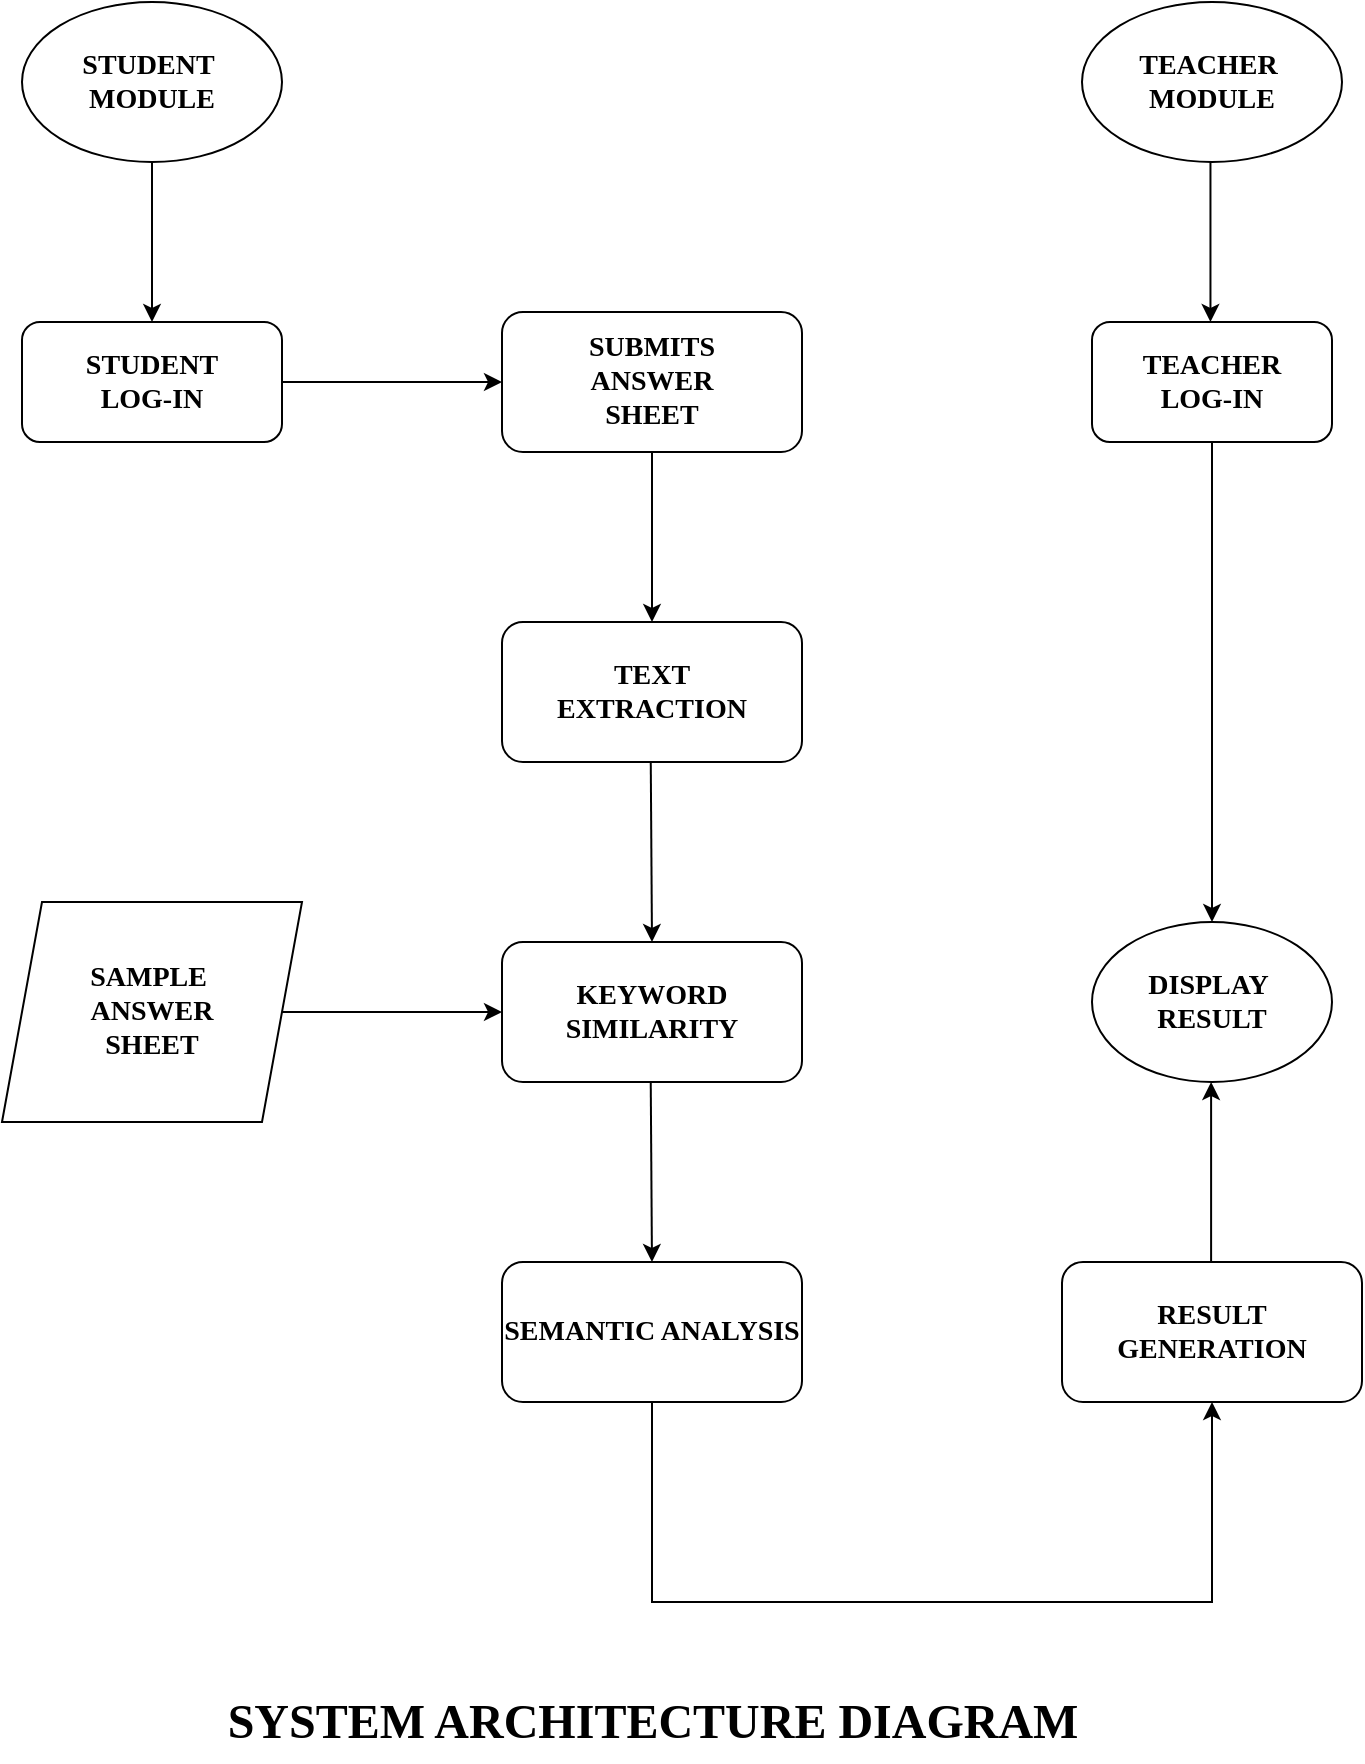 <mxfile version="21.7.1" type="device">
  <diagram name="Page-1" id="FqL1D6eqQ3Jrx4kZphLh">
    <mxGraphModel dx="2585" dy="975" grid="1" gridSize="10" guides="1" tooltips="1" connect="1" arrows="1" fold="1" page="1" pageScale="1" pageWidth="850" pageHeight="1100" math="0" shadow="0">
      <root>
        <mxCell id="0" />
        <mxCell id="1" parent="0" />
        <mxCell id="P4LJiY_exPxhlkd3zQ3B-1" value="&lt;font style=&quot;font-size: 14px;&quot; face=&quot;Verdana&quot;&gt;&lt;b&gt;STUDENT&amp;nbsp;&lt;br&gt;MODULE&lt;/b&gt;&lt;/font&gt;" style="ellipse;whiteSpace=wrap;html=1;" parent="1" vertex="1">
          <mxGeometry x="80" y="40" width="130" height="80" as="geometry" />
        </mxCell>
        <mxCell id="P4LJiY_exPxhlkd3zQ3B-2" value="" style="endArrow=classic;html=1;rounded=0;exitX=0.5;exitY=1;exitDx=0;exitDy=0;" parent="1" source="P4LJiY_exPxhlkd3zQ3B-1" edge="1">
          <mxGeometry width="50" height="50" relative="1" as="geometry">
            <mxPoint x="350" y="290" as="sourcePoint" />
            <mxPoint x="145" y="200" as="targetPoint" />
          </mxGeometry>
        </mxCell>
        <mxCell id="P4LJiY_exPxhlkd3zQ3B-4" value="&lt;font style=&quot;font-size: 14px;&quot; face=&quot;Verdana&quot;&gt;&lt;b&gt;STUDENT&lt;br&gt;LOG-IN&lt;/b&gt;&lt;/font&gt;" style="rounded=1;whiteSpace=wrap;html=1;" parent="1" vertex="1">
          <mxGeometry x="80" y="200" width="130" height="60" as="geometry" />
        </mxCell>
        <mxCell id="P4LJiY_exPxhlkd3zQ3B-5" value="&lt;font style=&quot;font-size: 14px;&quot; face=&quot;Verdana&quot;&gt;&lt;b&gt;TEACHER&amp;nbsp;&lt;br&gt;MODULE&lt;/b&gt;&lt;/font&gt;" style="ellipse;whiteSpace=wrap;html=1;" parent="1" vertex="1">
          <mxGeometry x="610" y="40" width="130" height="80" as="geometry" />
        </mxCell>
        <mxCell id="P4LJiY_exPxhlkd3zQ3B-6" value="" style="endArrow=classic;html=1;rounded=0;exitX=0.5;exitY=1;exitDx=0;exitDy=0;" parent="1" edge="1">
          <mxGeometry width="50" height="50" relative="1" as="geometry">
            <mxPoint x="674.23" y="120" as="sourcePoint" />
            <mxPoint x="674.23" y="200" as="targetPoint" />
          </mxGeometry>
        </mxCell>
        <mxCell id="P4LJiY_exPxhlkd3zQ3B-7" value="&lt;font style=&quot;font-size: 14px;&quot; face=&quot;Verdana&quot;&gt;&lt;b&gt;TEACHER&lt;br&gt;LOG-IN&lt;/b&gt;&lt;/font&gt;" style="rounded=1;whiteSpace=wrap;html=1;" parent="1" vertex="1">
          <mxGeometry x="615" y="200" width="120" height="60" as="geometry" />
        </mxCell>
        <mxCell id="P4LJiY_exPxhlkd3zQ3B-9" value="" style="endArrow=classic;html=1;rounded=0;exitX=1;exitY=0.5;exitDx=0;exitDy=0;" parent="1" source="P4LJiY_exPxhlkd3zQ3B-4" edge="1">
          <mxGeometry width="50" height="50" relative="1" as="geometry">
            <mxPoint x="420" y="440" as="sourcePoint" />
            <mxPoint x="320" y="230" as="targetPoint" />
          </mxGeometry>
        </mxCell>
        <mxCell id="P4LJiY_exPxhlkd3zQ3B-10" value="&lt;font style=&quot;font-size: 14px;&quot; face=&quot;Verdana&quot;&gt;&lt;b&gt;SUBMITS&lt;br&gt;ANSWER&lt;br&gt;SHEET&lt;/b&gt;&lt;/font&gt;" style="rounded=1;whiteSpace=wrap;html=1;" parent="1" vertex="1">
          <mxGeometry x="320" y="195" width="150" height="70" as="geometry" />
        </mxCell>
        <mxCell id="P4LJiY_exPxhlkd3zQ3B-11" value="" style="endArrow=classic;html=1;rounded=0;exitX=0.5;exitY=1;exitDx=0;exitDy=0;" parent="1" source="P4LJiY_exPxhlkd3zQ3B-10" edge="1">
          <mxGeometry width="50" height="50" relative="1" as="geometry">
            <mxPoint x="420" y="440" as="sourcePoint" />
            <mxPoint x="395" y="350" as="targetPoint" />
          </mxGeometry>
        </mxCell>
        <mxCell id="P4LJiY_exPxhlkd3zQ3B-12" value="&lt;font face=&quot;Verdana&quot;&gt;&lt;span style=&quot;font-size: 14px;&quot;&gt;&lt;b&gt;TEXT&lt;br&gt;EXTRACTION&lt;br&gt;&lt;/b&gt;&lt;/span&gt;&lt;/font&gt;" style="rounded=1;whiteSpace=wrap;html=1;" parent="1" vertex="1">
          <mxGeometry x="320" y="350" width="150" height="70" as="geometry" />
        </mxCell>
        <mxCell id="P4LJiY_exPxhlkd3zQ3B-14" value="" style="endArrow=classic;html=1;rounded=0;exitX=0.5;exitY=1;exitDx=0;exitDy=0;entryX=0.5;entryY=0;entryDx=0;entryDy=0;" parent="1" target="P4LJiY_exPxhlkd3zQ3B-15" edge="1">
          <mxGeometry width="50" height="50" relative="1" as="geometry">
            <mxPoint x="394.38" y="420" as="sourcePoint" />
            <mxPoint x="394.38" y="505" as="targetPoint" />
          </mxGeometry>
        </mxCell>
        <mxCell id="P4LJiY_exPxhlkd3zQ3B-15" value="&lt;font face=&quot;Verdana&quot;&gt;&lt;span style=&quot;font-size: 14px;&quot;&gt;&lt;b&gt;KEYWORD&lt;br&gt;SIMILARITY&lt;br&gt;&lt;/b&gt;&lt;/span&gt;&lt;/font&gt;" style="rounded=1;whiteSpace=wrap;html=1;" parent="1" vertex="1">
          <mxGeometry x="320" y="510" width="150" height="70" as="geometry" />
        </mxCell>
        <mxCell id="P4LJiY_exPxhlkd3zQ3B-16" value="&lt;font style=&quot;font-size: 14px;&quot; face=&quot;Verdana&quot;&gt;&lt;b&gt;SAMPLE&amp;nbsp;&lt;br&gt;ANSWER&lt;br&gt;SHEET&lt;/b&gt;&lt;/font&gt;" style="shape=parallelogram;perimeter=parallelogramPerimeter;whiteSpace=wrap;html=1;fixedSize=1;" parent="1" vertex="1">
          <mxGeometry x="70" y="490" width="150" height="110" as="geometry" />
        </mxCell>
        <mxCell id="P4LJiY_exPxhlkd3zQ3B-17" value="" style="endArrow=classic;html=1;rounded=0;exitX=1;exitY=0.5;exitDx=0;exitDy=0;entryX=0;entryY=0.5;entryDx=0;entryDy=0;" parent="1" source="P4LJiY_exPxhlkd3zQ3B-16" target="P4LJiY_exPxhlkd3zQ3B-15" edge="1">
          <mxGeometry width="50" height="50" relative="1" as="geometry">
            <mxPoint x="230" y="560" as="sourcePoint" />
            <mxPoint x="280" y="510" as="targetPoint" />
          </mxGeometry>
        </mxCell>
        <mxCell id="P4LJiY_exPxhlkd3zQ3B-18" value="" style="endArrow=classic;html=1;rounded=0;exitX=0.5;exitY=1;exitDx=0;exitDy=0;entryX=0.5;entryY=0;entryDx=0;entryDy=0;" parent="1" edge="1">
          <mxGeometry width="50" height="50" relative="1" as="geometry">
            <mxPoint x="394.37" y="580" as="sourcePoint" />
            <mxPoint x="394.99" y="670" as="targetPoint" />
          </mxGeometry>
        </mxCell>
        <mxCell id="P4LJiY_exPxhlkd3zQ3B-19" value="&lt;font face=&quot;Verdana&quot;&gt;&lt;span style=&quot;font-size: 14px;&quot;&gt;&lt;b&gt;&lt;br&gt;SEMANTIC ANALYSIS&lt;br&gt;&lt;br&gt;&lt;/b&gt;&lt;/span&gt;&lt;/font&gt;" style="rounded=1;whiteSpace=wrap;html=1;" parent="1" vertex="1">
          <mxGeometry x="320" y="670" width="150" height="70" as="geometry" />
        </mxCell>
        <mxCell id="P4LJiY_exPxhlkd3zQ3B-20" value="" style="endArrow=classic;html=1;rounded=0;exitX=0.5;exitY=1;exitDx=0;exitDy=0;entryX=0.5;entryY=1;entryDx=0;entryDy=0;" parent="1" source="P4LJiY_exPxhlkd3zQ3B-19" target="P4LJiY_exPxhlkd3zQ3B-21" edge="1">
          <mxGeometry width="50" height="50" relative="1" as="geometry">
            <mxPoint x="400" y="790" as="sourcePoint" />
            <mxPoint x="680" y="740" as="targetPoint" />
            <Array as="points">
              <mxPoint x="395" y="840" />
              <mxPoint x="675" y="840" />
            </Array>
          </mxGeometry>
        </mxCell>
        <mxCell id="P4LJiY_exPxhlkd3zQ3B-21" value="&lt;font face=&quot;Verdana&quot;&gt;&lt;span style=&quot;font-size: 14px;&quot;&gt;&lt;b&gt;RESULT&lt;br&gt;GENERATION&lt;br&gt;&lt;/b&gt;&lt;/span&gt;&lt;/font&gt;" style="rounded=1;whiteSpace=wrap;html=1;" parent="1" vertex="1">
          <mxGeometry x="600" y="670" width="150" height="70" as="geometry" />
        </mxCell>
        <mxCell id="P4LJiY_exPxhlkd3zQ3B-22" value="" style="endArrow=classic;html=1;rounded=0;exitX=0.5;exitY=0;exitDx=0;exitDy=0;" parent="1" edge="1">
          <mxGeometry width="50" height="50" relative="1" as="geometry">
            <mxPoint x="674.55" y="670" as="sourcePoint" />
            <mxPoint x="674.55" y="580" as="targetPoint" />
            <Array as="points">
              <mxPoint x="674.55" y="620" />
            </Array>
          </mxGeometry>
        </mxCell>
        <mxCell id="P4LJiY_exPxhlkd3zQ3B-23" value="&lt;font style=&quot;font-size: 14px;&quot; face=&quot;Verdana&quot;&gt;&lt;b&gt;DISPLAY&amp;nbsp;&lt;br&gt;RESULT&lt;/b&gt;&lt;/font&gt;" style="ellipse;whiteSpace=wrap;html=1;" parent="1" vertex="1">
          <mxGeometry x="615" y="500" width="120" height="80" as="geometry" />
        </mxCell>
        <mxCell id="P4LJiY_exPxhlkd3zQ3B-25" value="" style="endArrow=classic;html=1;rounded=0;entryX=0.5;entryY=0;entryDx=0;entryDy=0;exitX=0.5;exitY=1;exitDx=0;exitDy=0;" parent="1" source="P4LJiY_exPxhlkd3zQ3B-7" target="P4LJiY_exPxhlkd3zQ3B-23" edge="1">
          <mxGeometry width="50" height="50" relative="1" as="geometry">
            <mxPoint x="520" y="530" as="sourcePoint" />
            <mxPoint x="570" y="480" as="targetPoint" />
          </mxGeometry>
        </mxCell>
        <mxCell id="P4LJiY_exPxhlkd3zQ3B-26" value="&lt;font face=&quot;Verdana&quot; style=&quot;font-size: 24px;&quot;&gt;&lt;b style=&quot;&quot;&gt;SYSTEM ARCHITECTURE DIAGRAM&lt;/b&gt;&lt;/font&gt;" style="text;html=1;align=center;verticalAlign=middle;resizable=0;points=[];autosize=1;strokeColor=none;fillColor=none;" parent="1" vertex="1">
          <mxGeometry x="150" y="880" width="490" height="40" as="geometry" />
        </mxCell>
      </root>
    </mxGraphModel>
  </diagram>
</mxfile>
